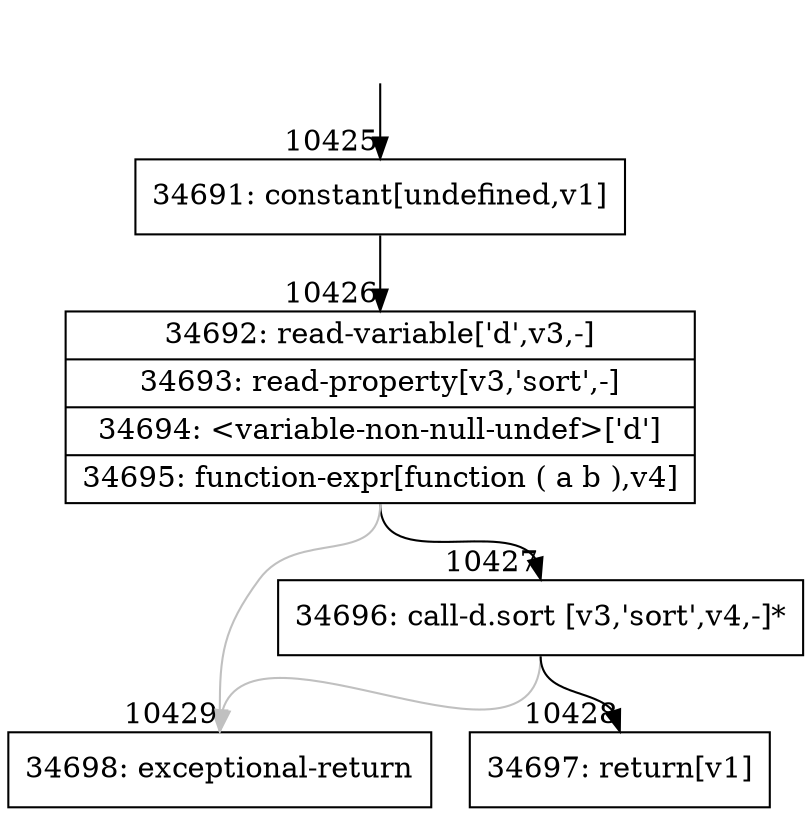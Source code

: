 digraph {
rankdir="TD"
BB_entry958[shape=none,label=""];
BB_entry958 -> BB10425 [tailport=s, headport=n, headlabel="    10425"]
BB10425 [shape=record label="{34691: constant[undefined,v1]}" ] 
BB10425 -> BB10426 [tailport=s, headport=n, headlabel="      10426"]
BB10426 [shape=record label="{34692: read-variable['d',v3,-]|34693: read-property[v3,'sort',-]|34694: \<variable-non-null-undef\>['d']|34695: function-expr[function ( a b ),v4]}" ] 
BB10426 -> BB10427 [tailport=s, headport=n, headlabel="      10427"]
BB10426 -> BB10429 [tailport=s, headport=n, color=gray, headlabel="      10429"]
BB10427 [shape=record label="{34696: call-d.sort [v3,'sort',v4,-]*}" ] 
BB10427 -> BB10428 [tailport=s, headport=n, headlabel="      10428"]
BB10427 -> BB10429 [tailport=s, headport=n, color=gray]
BB10428 [shape=record label="{34697: return[v1]}" ] 
BB10429 [shape=record label="{34698: exceptional-return}" ] 
//#$~ 6118
}
